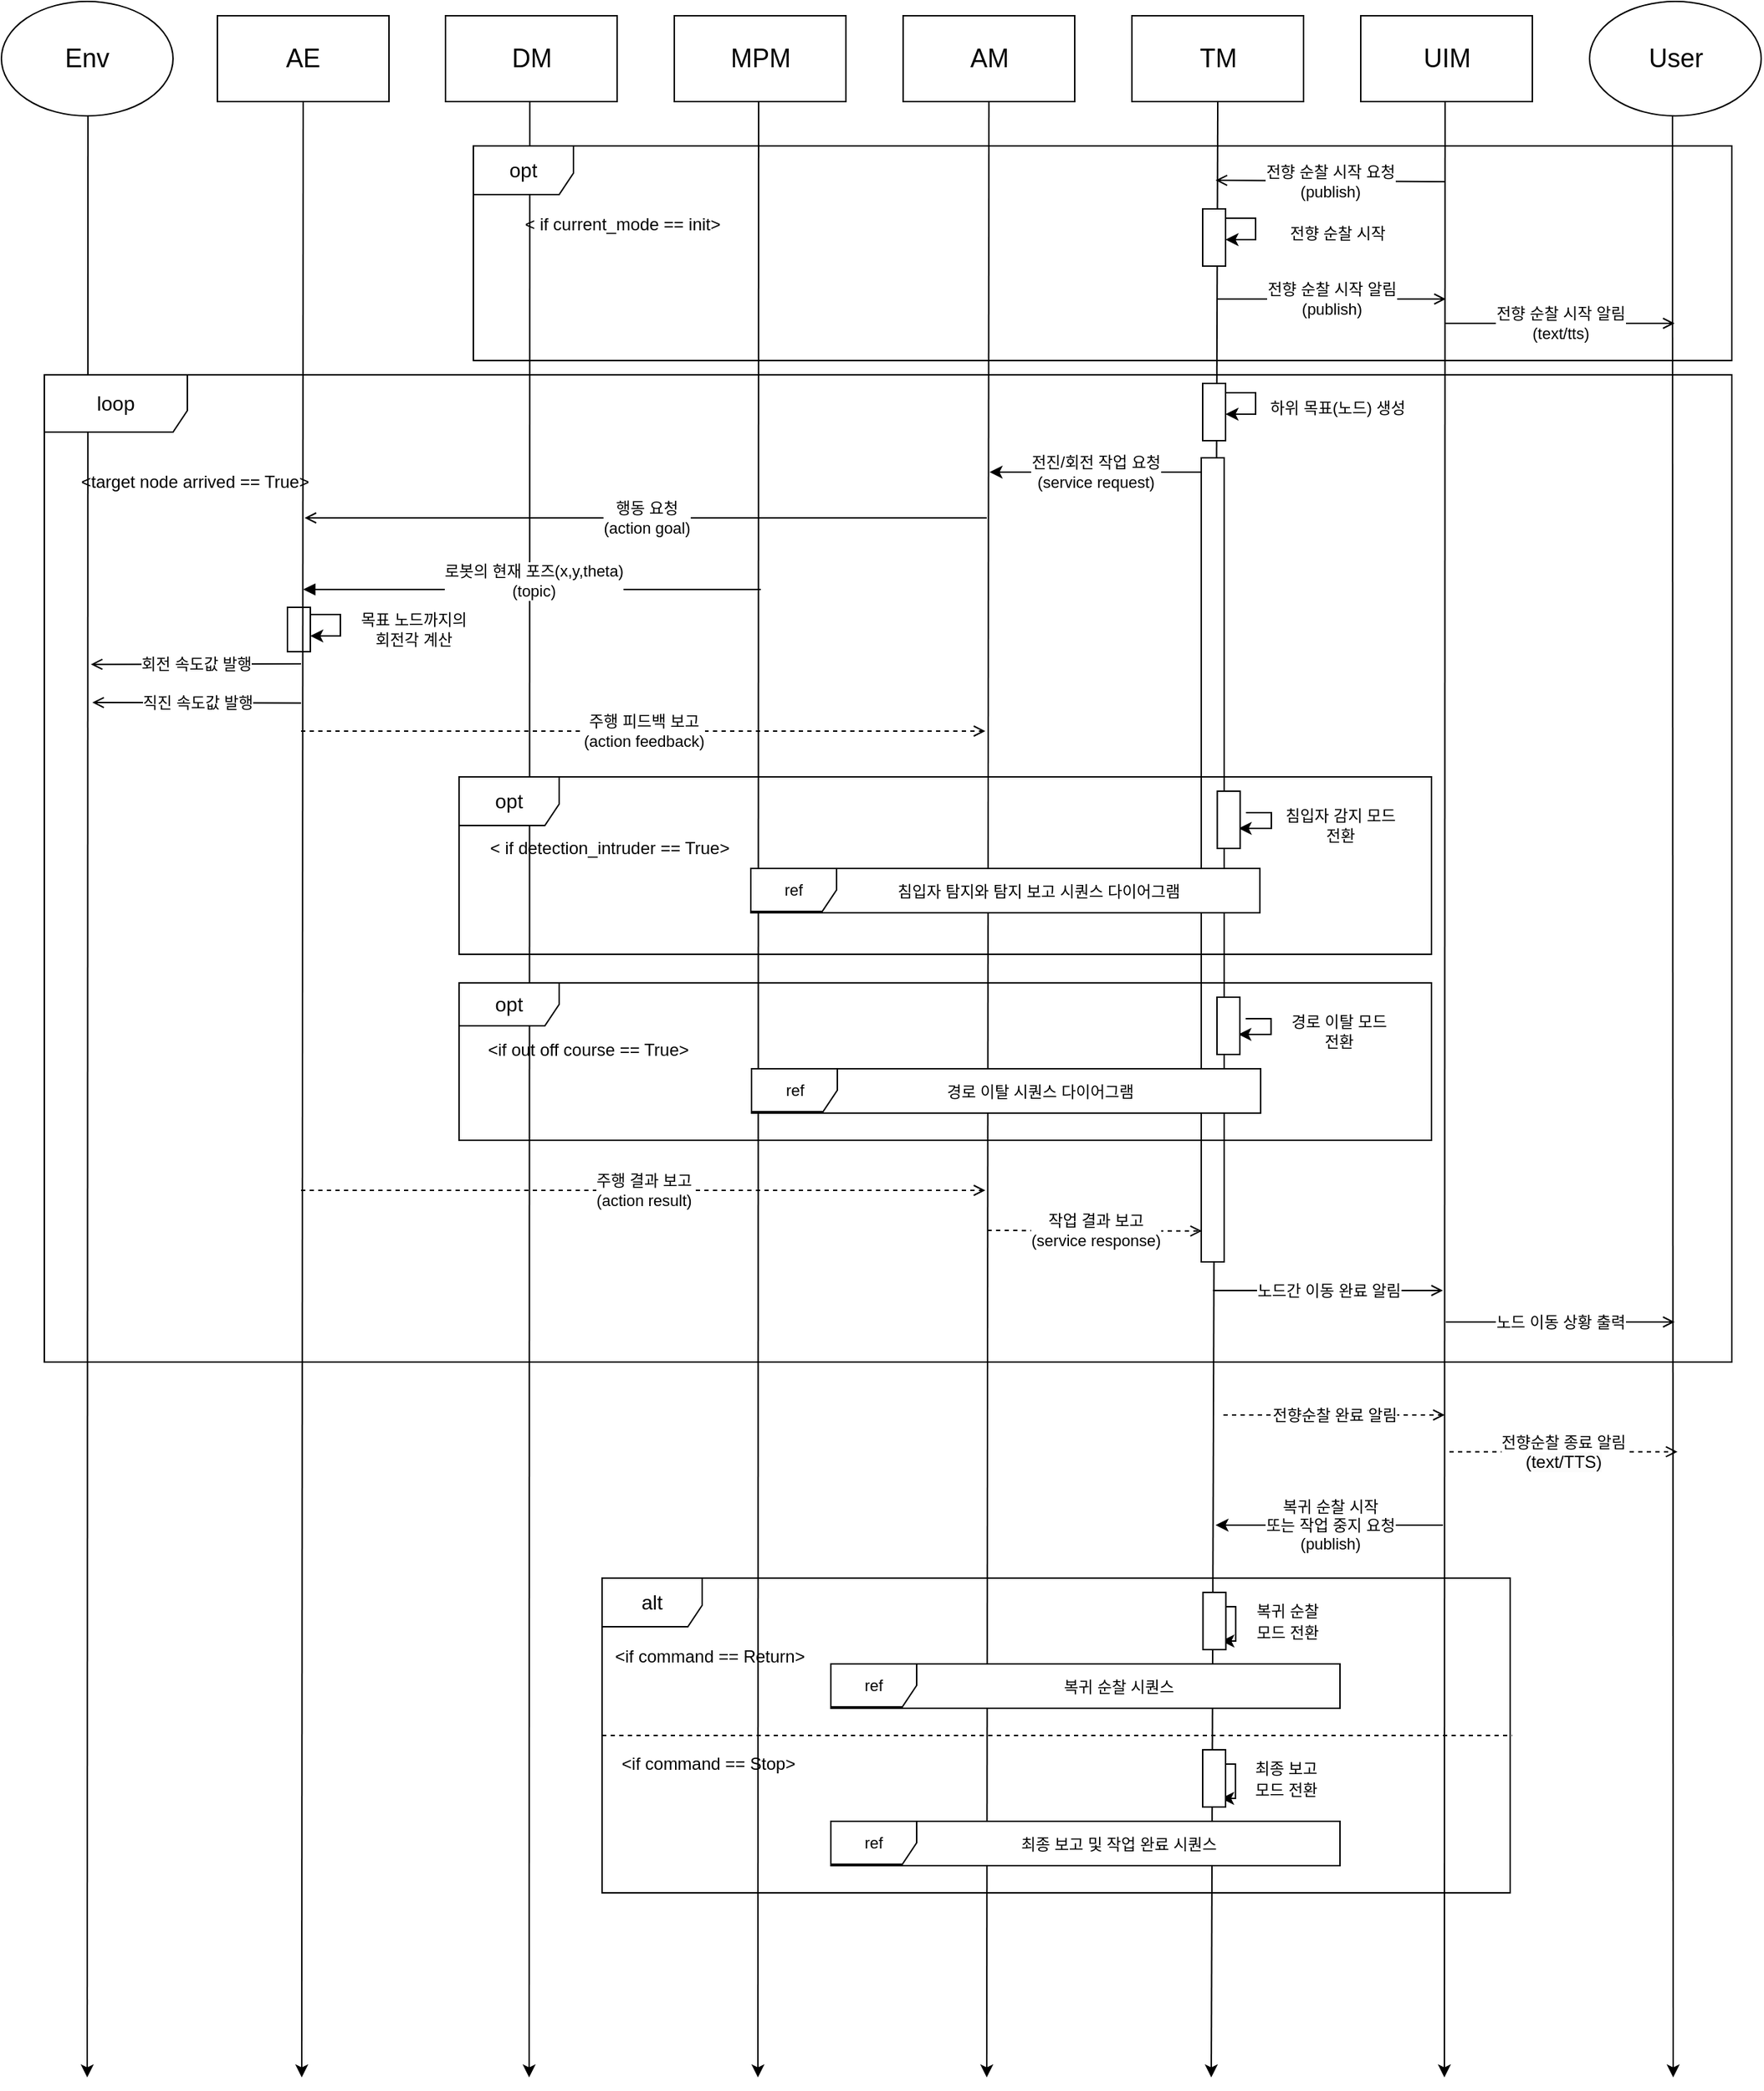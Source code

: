 <mxfile version="23.0.1" type="google">
  <diagram name="페이지-1" id="aEvHvg_GISMhGPSxpiuL">
    <mxGraphModel grid="1" page="1" gridSize="10" guides="1" tooltips="1" connect="1" arrows="1" fold="1" pageScale="1" pageWidth="1200" pageHeight="1600" math="0" shadow="0">
      <root>
        <mxCell id="0" />
        <mxCell id="1" parent="0" />
        <mxCell id="QVneMH2O7gO1GSNRQY0F-47" value="" style="edgeStyle=none;orthogonalLoop=1;jettySize=auto;html=1;rounded=0;dashed=1;endArrow=open;endFill=0;" edge="1" parent="1">
          <mxGeometry width="100" relative="1" as="geometry">
            <mxPoint x="1072.52" y="1082.74" as="sourcePoint" />
            <mxPoint x="1231.99" y="1082.74" as="targetPoint" />
            <Array as="points" />
          </mxGeometry>
        </mxCell>
        <mxCell id="FISZs5vdLlbENWsGq8DH-76" value="전향순찰 종료 알림&lt;br style=&quot;border-color: var(--border-color); font-size: 12px; background-color: rgb(251, 251, 251);&quot;&gt;&lt;span style=&quot;font-size: 12px; background-color: rgb(251, 251, 251);&quot;&gt;(text/TTS)&lt;/span&gt;" style="edgeLabel;html=1;align=center;verticalAlign=middle;resizable=0;points=[];" connectable="0" vertex="1" parent="QVneMH2O7gO1GSNRQY0F-47">
          <mxGeometry relative="1" as="geometry">
            <mxPoint as="offset" />
          </mxGeometry>
        </mxCell>
        <mxCell id="wB_7CRHb40THPqK0Hq_M-15" value="" style="endArrow=classic;html=1;rounded=0;exitX=0.5;exitY=1;exitDx=0;exitDy=0;" edge="1" parent="1" source="wB_7CRHb40THPqK0Hq_M-5">
          <mxGeometry width="50" height="50" relative="1" as="geometry">
            <mxPoint x="906.942" y="1223.608" as="sourcePoint" />
            <mxPoint x="906" y="1520" as="targetPoint" />
          </mxGeometry>
        </mxCell>
        <mxCell id="wB_7CRHb40THPqK0Hq_M-1" value="&lt;font style=&quot;font-size: 18px;&quot;&gt;Env&lt;/font&gt;" style="ellipse;whiteSpace=wrap;html=1;" vertex="1" parent="1">
          <mxGeometry x="60" y="69" width="120" height="80" as="geometry" />
        </mxCell>
        <mxCell id="wB_7CRHb40THPqK0Hq_M-2" value="&lt;font style=&quot;font-size: 18px;&quot;&gt;DM&lt;/font&gt;" style="rounded=0;whiteSpace=wrap;html=1;" vertex="1" parent="1">
          <mxGeometry x="370.53" y="79" width="120" height="60" as="geometry" />
        </mxCell>
        <mxCell id="wB_7CRHb40THPqK0Hq_M-3" value="&lt;font style=&quot;font-size: 18px;&quot;&gt;MPM&lt;/font&gt;" style="rounded=0;whiteSpace=wrap;html=1;" vertex="1" parent="1">
          <mxGeometry x="530.53" y="79" width="120" height="60" as="geometry" />
        </mxCell>
        <mxCell id="wB_7CRHb40THPqK0Hq_M-4" value="&lt;font style=&quot;font-size: 18px;&quot;&gt;AM&lt;/font&gt;" style="rounded=0;whiteSpace=wrap;html=1;" vertex="1" parent="1">
          <mxGeometry x="690.53" y="79" width="120" height="60" as="geometry" />
        </mxCell>
        <mxCell id="wB_7CRHb40THPqK0Hq_M-5" value="&lt;font style=&quot;font-size: 18px;&quot;&gt;TM&lt;/font&gt;" style="rounded=0;whiteSpace=wrap;html=1;" vertex="1" parent="1">
          <mxGeometry x="850.53" y="79" width="120" height="60" as="geometry" />
        </mxCell>
        <mxCell id="wB_7CRHb40THPqK0Hq_M-6" value="&lt;font style=&quot;font-size: 18px;&quot;&gt;UIM&lt;/font&gt;" style="rounded=0;whiteSpace=wrap;html=1;" vertex="1" parent="1">
          <mxGeometry x="1010.53" y="79" width="120" height="60" as="geometry" />
        </mxCell>
        <mxCell id="wB_7CRHb40THPqK0Hq_M-10" value="&lt;font style=&quot;font-size: 18px;&quot;&gt;User&lt;/font&gt;" style="ellipse;whiteSpace=wrap;html=1;" vertex="1" parent="1">
          <mxGeometry x="1170.53" y="69" width="120" height="80" as="geometry" />
        </mxCell>
        <mxCell id="wB_7CRHb40THPqK0Hq_M-11" value="" style="endArrow=classic;html=1;rounded=0;exitX=0.5;exitY=1;exitDx=0;exitDy=0;" edge="1" parent="1">
          <mxGeometry width="50" height="50" relative="1" as="geometry">
            <mxPoint x="120.53" y="149" as="sourcePoint" />
            <mxPoint x="120" y="1520" as="targetPoint" />
          </mxGeometry>
        </mxCell>
        <mxCell id="wB_7CRHb40THPqK0Hq_M-12" value="" style="endArrow=classic;html=1;rounded=0;" edge="1" parent="1">
          <mxGeometry width="50" height="50" relative="1" as="geometry">
            <mxPoint x="429.47" y="139" as="sourcePoint" />
            <mxPoint x="429" y="1520" as="targetPoint" />
          </mxGeometry>
        </mxCell>
        <mxCell id="wB_7CRHb40THPqK0Hq_M-13" value="" style="endArrow=classic;html=1;rounded=0;" edge="1" parent="1">
          <mxGeometry width="50" height="50" relative="1" as="geometry">
            <mxPoint x="589.47" y="139" as="sourcePoint" />
            <mxPoint x="589" y="1520" as="targetPoint" />
          </mxGeometry>
        </mxCell>
        <mxCell id="wB_7CRHb40THPqK0Hq_M-14" value="" style="endArrow=classic;html=1;rounded=0;exitX=0.5;exitY=1;exitDx=0;exitDy=0;" edge="1" parent="1" source="wB_7CRHb40THPqK0Hq_M-4">
          <mxGeometry width="50" height="50" relative="1" as="geometry">
            <mxPoint x="749" y="374" as="sourcePoint" />
            <mxPoint x="749" y="1520" as="targetPoint" />
          </mxGeometry>
        </mxCell>
        <mxCell id="wB_7CRHb40THPqK0Hq_M-16" value="" style="endArrow=classic;html=1;rounded=0;" edge="1" parent="1">
          <mxGeometry width="50" height="50" relative="1" as="geometry">
            <mxPoint x="1069.47" y="139" as="sourcePoint" />
            <mxPoint x="1069" y="1520" as="targetPoint" />
          </mxGeometry>
        </mxCell>
        <mxCell id="wB_7CRHb40THPqK0Hq_M-17" value="" style="endArrow=classic;html=1;rounded=0;" edge="1" parent="1">
          <mxGeometry width="50" height="50" relative="1" as="geometry">
            <mxPoint x="1228.53" y="149" as="sourcePoint" />
            <mxPoint x="1229" y="1520" as="targetPoint" />
          </mxGeometry>
        </mxCell>
        <mxCell id="UZCSHyJboW_SXkC9PN_b-1" value="" style="endArrow=open;html=1;rounded=0;endFill=0;fontSize=11;" edge="1" parent="1">
          <mxGeometry width="50" height="50" relative="1" as="geometry">
            <mxPoint x="1069" y="195" as="sourcePoint" />
            <mxPoint x="909" y="194" as="targetPoint" />
          </mxGeometry>
        </mxCell>
        <mxCell id="FISZs5vdLlbENWsGq8DH-5" value="전향 순찰 시작 요청&lt;br&gt;(publish)" style="edgeLabel;html=1;align=center;verticalAlign=middle;resizable=0;points=[];fontSize=11;" connectable="0" vertex="1" parent="UZCSHyJboW_SXkC9PN_b-1">
          <mxGeometry relative="1" as="geometry">
            <mxPoint as="offset" />
          </mxGeometry>
        </mxCell>
        <mxCell id="UZCSHyJboW_SXkC9PN_b-5" value="" style="endArrow=open;html=1;rounded=0;endFill=0;fontSize=11;" edge="1" parent="1">
          <mxGeometry width="50" height="50" relative="1" as="geometry">
            <mxPoint x="910" y="277" as="sourcePoint" />
            <mxPoint x="1070" y="277" as="targetPoint" />
          </mxGeometry>
        </mxCell>
        <mxCell id="FISZs5vdLlbENWsGq8DH-8" value="전향 순찰 시작 알림&lt;br&gt;(publish)" style="edgeLabel;html=1;align=center;verticalAlign=middle;resizable=0;points=[];fontSize=11;" connectable="0" vertex="1" parent="UZCSHyJboW_SXkC9PN_b-5">
          <mxGeometry relative="1" as="geometry">
            <mxPoint as="offset" />
          </mxGeometry>
        </mxCell>
        <mxCell id="UZCSHyJboW_SXkC9PN_b-8" value="하위 목표(노드) 생성" style="text;html=1;align=center;verticalAlign=middle;resizable=0;points=[];autosize=1;strokeColor=none;fillColor=none;fontSize=11;" vertex="1" parent="1">
          <mxGeometry x="933.53" y="338" width="120" height="30" as="geometry" />
        </mxCell>
        <mxCell id="UZCSHyJboW_SXkC9PN_b-24" value="&lt;font style=&quot;font-size: 14px;&quot;&gt;loop&lt;/font&gt;" style="shape=umlFrame;whiteSpace=wrap;html=1;pointerEvents=0;width=100;height=40;swimlaneFillColor=none;" vertex="1" parent="1">
          <mxGeometry x="90" y="330" width="1180" height="690" as="geometry" />
        </mxCell>
        <mxCell id="UZCSHyJboW_SXkC9PN_b-32" value="목표 노드까지의&lt;br style=&quot;font-size: 11px;&quot;&gt;회전각 계산" style="text;html=1;align=center;verticalAlign=middle;resizable=0;points=[];autosize=1;strokeColor=none;fillColor=none;fontSize=11;" vertex="1" parent="1">
          <mxGeometry x="298.47" y="488" width="100" height="40" as="geometry" />
        </mxCell>
        <mxCell id="QVneMH2O7gO1GSNRQY0F-21" value="" style="edgeStyle=none;orthogonalLoop=1;jettySize=auto;html=1;rounded=0;dashed=1;endArrow=open;endFill=0;" edge="1" parent="1">
          <mxGeometry width="100" relative="1" as="geometry">
            <mxPoint x="914.47" y="1057" as="sourcePoint" />
            <mxPoint x="1069.26" y="1057.0" as="targetPoint" />
            <Array as="points" />
          </mxGeometry>
        </mxCell>
        <mxCell id="FISZs5vdLlbENWsGq8DH-80" value="전향순찰 완료 알림" style="edgeLabel;html=1;align=center;verticalAlign=middle;resizable=0;points=[];" connectable="0" vertex="1" parent="QVneMH2O7gO1GSNRQY0F-21">
          <mxGeometry relative="1" as="geometry">
            <mxPoint as="offset" />
          </mxGeometry>
        </mxCell>
        <mxCell id="QVneMH2O7gO1GSNRQY0F-25" value="" style="edgeStyle=none;orthogonalLoop=1;jettySize=auto;html=1;rounded=0;" edge="1" parent="1">
          <mxGeometry width="100" relative="1" as="geometry">
            <mxPoint x="909.58" y="1191" as="sourcePoint" />
            <mxPoint x="913.1" y="1215" as="targetPoint" />
            <Array as="points">
              <mxPoint x="923.1" y="1191" />
              <mxPoint x="923.1" y="1215" />
            </Array>
          </mxGeometry>
        </mxCell>
        <mxCell id="QVneMH2O7gO1GSNRQY0F-26" value="&lt;font style=&quot;font-size: 11px;&quot;&gt;복귀 순찰 &lt;br&gt;모드&amp;nbsp;전환&lt;/font&gt;" style="text;html=1;align=center;verticalAlign=middle;resizable=0;points=[];autosize=1;strokeColor=none;fillColor=none;" vertex="1" parent="1">
          <mxGeometry x="923.57" y="1181" width="70" height="40" as="geometry" />
        </mxCell>
        <mxCell id="QVneMH2O7gO1GSNRQY0F-29" value="" style="edgeStyle=none;orthogonalLoop=1;jettySize=auto;html=1;rounded=0;" edge="1" parent="1">
          <mxGeometry width="100" relative="1" as="geometry">
            <mxPoint x="1068.01" y="1134" as="sourcePoint" />
            <mxPoint x="909" y="1134" as="targetPoint" />
            <Array as="points" />
          </mxGeometry>
        </mxCell>
        <mxCell id="FISZs5vdLlbENWsGq8DH-79" value="복귀 순찰 시작 &lt;br&gt;또는 작업 중지 요청&lt;br style=&quot;border-color: var(--border-color);&quot;&gt;(publish)" style="edgeLabel;html=1;align=center;verticalAlign=middle;resizable=0;points=[];" connectable="0" vertex="1" parent="QVneMH2O7gO1GSNRQY0F-29">
          <mxGeometry relative="1" as="geometry">
            <mxPoint as="offset" />
          </mxGeometry>
        </mxCell>
        <mxCell id="QVneMH2O7gO1GSNRQY0F-60" value="" style="html=1;points=[[0,0,0,0,5],[0,1,0,0,-5],[1,0,0,0,5],[1,1,0,0,-5]];perimeter=orthogonalPerimeter;outlineConnect=0;targetShapes=umlLifeline;portConstraint=eastwest;newEdgeStyle={&quot;curved&quot;:0,&quot;rounded&quot;:0};fontSize=11;" vertex="1" parent="1">
          <mxGeometry x="260" y="492.5" width="16" height="31" as="geometry" />
        </mxCell>
        <mxCell id="FiE7DlX3UlrbhXn6fNB0-20" value="" style="edgeStyle=none;orthogonalLoop=1;jettySize=auto;html=1;rounded=0;exitX=1;exitY=0;exitDx=0;exitDy=5;exitPerimeter=0;fontSize=11;" edge="1" parent="1" source="QVneMH2O7gO1GSNRQY0F-60" target="QVneMH2O7gO1GSNRQY0F-60">
          <mxGeometry width="100" relative="1" as="geometry">
            <mxPoint x="295.94" y="560.5" as="sourcePoint" />
            <mxPoint x="296.41" y="580.5" as="targetPoint" />
            <Array as="points">
              <mxPoint x="287" y="497.5" />
              <mxPoint x="297" y="497.5" />
              <mxPoint x="297" y="512.5" />
              <mxPoint x="287" y="512.5" />
              <mxPoint x="277" y="512.5" />
            </Array>
          </mxGeometry>
        </mxCell>
        <mxCell id="RlqboLYPR1MhJmFESY6N-4" value="" style="endArrow=classic;html=1;rounded=0;fontSize=11;" edge="1" parent="1">
          <mxGeometry width="50" height="50" relative="1" as="geometry">
            <mxPoint x="899" y="398" as="sourcePoint" />
            <mxPoint x="751" y="398" as="targetPoint" />
          </mxGeometry>
        </mxCell>
        <mxCell id="FISZs5vdLlbENWsGq8DH-31" value="전진/회전 작업 요청&lt;br style=&quot;border-color: var(--border-color); font-size: 11px;&quot;&gt;(service request)" style="edgeLabel;html=1;align=center;verticalAlign=middle;resizable=0;points=[];fontSize=11;" connectable="0" vertex="1" parent="RlqboLYPR1MhJmFESY6N-4">
          <mxGeometry relative="1" as="geometry">
            <mxPoint as="offset" />
          </mxGeometry>
        </mxCell>
        <mxCell id="FISZs5vdLlbENWsGq8DH-2" value="" style="endArrow=classic;html=1;rounded=0;exitX=0.5;exitY=1;exitDx=0;exitDy=0;" edge="1" parent="1" source="vmQLUEAcbX7TtYTDDAt3-1">
          <mxGeometry width="50" height="50" relative="1" as="geometry">
            <mxPoint x="270.53" y="150" as="sourcePoint" />
            <mxPoint x="270" y="1520" as="targetPoint" />
          </mxGeometry>
        </mxCell>
        <mxCell id="QVneMH2O7gO1GSNRQY0F-67" value="" style="html=1;points=[[0,0,0,0,5],[0,1,0,0,-5],[1,0,0,0,5],[1,1,0,0,-5]];perimeter=orthogonalPerimeter;outlineConnect=0;targetShapes=umlLifeline;portConstraint=eastwest;newEdgeStyle={&quot;curved&quot;:0,&quot;rounded&quot;:0};fontSize=11;" vertex="1" parent="1">
          <mxGeometry x="899" y="388" width="16" height="562" as="geometry" />
        </mxCell>
        <mxCell id="FISZs5vdLlbENWsGq8DH-11" value="" style="endArrow=open;html=1;rounded=0;endFill=0;fontSize=11;" edge="1" parent="1">
          <mxGeometry width="50" height="50" relative="1" as="geometry">
            <mxPoint x="269.53" y="532" as="sourcePoint" />
            <mxPoint x="122.53" y="532.333" as="targetPoint" />
          </mxGeometry>
        </mxCell>
        <mxCell id="FISZs5vdLlbENWsGq8DH-12" value="회전 속도값 발행" style="edgeLabel;html=1;align=center;verticalAlign=middle;resizable=0;points=[];fontSize=11;" connectable="0" vertex="1" parent="FISZs5vdLlbENWsGq8DH-11">
          <mxGeometry relative="1" as="geometry">
            <mxPoint as="offset" />
          </mxGeometry>
        </mxCell>
        <mxCell id="FISZs5vdLlbENWsGq8DH-13" value="" style="endArrow=open;html=1;rounded=0;endFill=0;fontSize=11;" edge="1" parent="1">
          <mxGeometry width="50" height="50" relative="1" as="geometry">
            <mxPoint x="269.53" y="559.42" as="sourcePoint" />
            <mxPoint x="123.53" y="559.003" as="targetPoint" />
          </mxGeometry>
        </mxCell>
        <mxCell id="FISZs5vdLlbENWsGq8DH-14" value="직진 속도값 발행" style="edgeLabel;html=1;align=center;verticalAlign=middle;resizable=0;points=[];fontSize=11;" connectable="0" vertex="1" parent="FISZs5vdLlbENWsGq8DH-13">
          <mxGeometry relative="1" as="geometry">
            <mxPoint as="offset" />
          </mxGeometry>
        </mxCell>
        <mxCell id="FISZs5vdLlbENWsGq8DH-15" value="" style="endArrow=open;html=1;rounded=0;endFill=0;dashed=1;fontSize=11;" edge="1" parent="1">
          <mxGeometry width="50" height="50" relative="1" as="geometry">
            <mxPoint x="749.47" y="928.002" as="sourcePoint" />
            <mxPoint x="899.47" y="928.419" as="targetPoint" />
          </mxGeometry>
        </mxCell>
        <mxCell id="FISZs5vdLlbENWsGq8DH-16" value="&lt;p style=&quot;margin-top: 0pt; margin-bottom: 0pt; margin-left: 0in; direction: ltr; unicode-bidi: embed; font-size: 11px;&quot;&gt;&lt;font style=&quot;font-size: 11px;&quot;&gt;작업 결과 보고&lt;/font&gt;&lt;/p&gt;&lt;p style=&quot;margin-top: 0pt; margin-bottom: 0pt; margin-left: 0in; direction: ltr; unicode-bidi: embed; font-size: 11px;&quot;&gt;&lt;font style=&quot;font-size: 11px;&quot;&gt;(service response)&lt;/font&gt;&lt;/p&gt;" style="edgeLabel;html=1;align=center;verticalAlign=middle;resizable=0;points=[];fontSize=11;" connectable="0" vertex="1" parent="FISZs5vdLlbENWsGq8DH-15">
          <mxGeometry relative="1" as="geometry">
            <mxPoint as="offset" />
          </mxGeometry>
        </mxCell>
        <mxCell id="FISZs5vdLlbENWsGq8DH-21" value="" style="endArrow=open;html=1;rounded=0;exitX=0;exitY=0;exitDx=0;exitDy=5;exitPerimeter=0;endFill=0;dashed=1;fontSize=11;" edge="1" parent="1">
          <mxGeometry width="50" height="50" relative="1" as="geometry">
            <mxPoint x="269.53" y="900" as="sourcePoint" />
            <mxPoint x="748" y="900" as="targetPoint" />
          </mxGeometry>
        </mxCell>
        <mxCell id="FISZs5vdLlbENWsGq8DH-22" value="주행 결과 보고&lt;br style=&quot;font-size: 11px;&quot;&gt;(action result)" style="edgeLabel;html=1;align=center;verticalAlign=middle;resizable=0;points=[];fontSize=11;" connectable="0" vertex="1" parent="FISZs5vdLlbENWsGq8DH-21">
          <mxGeometry relative="1" as="geometry">
            <mxPoint as="offset" />
          </mxGeometry>
        </mxCell>
        <mxCell id="FISZs5vdLlbENWsGq8DH-23" value="" style="endArrow=open;html=1;rounded=0;exitX=0;exitY=0;exitDx=0;exitDy=5;exitPerimeter=0;endFill=0;dashed=1;fontSize=11;" edge="1" parent="1">
          <mxGeometry width="50" height="50" relative="1" as="geometry">
            <mxPoint x="269.53" y="579" as="sourcePoint" />
            <mxPoint x="748" y="579" as="targetPoint" />
          </mxGeometry>
        </mxCell>
        <mxCell id="FISZs5vdLlbENWsGq8DH-24" value="주행 피드백 보고&lt;br style=&quot;font-size: 11px;&quot;&gt;(action feedback)" style="edgeLabel;html=1;align=center;verticalAlign=middle;resizable=0;points=[];fontSize=11;" connectable="0" vertex="1" parent="FISZs5vdLlbENWsGq8DH-23">
          <mxGeometry relative="1" as="geometry">
            <mxPoint as="offset" />
          </mxGeometry>
        </mxCell>
        <mxCell id="FISZs5vdLlbENWsGq8DH-32" value="" style="html=1;points=[[0,0,0,0,5],[0,1,0,0,-5],[1,0,0,0,5],[1,1,0,0,-5]];perimeter=orthogonalPerimeter;outlineConnect=0;targetShapes=umlLifeline;portConstraint=eastwest;newEdgeStyle={&quot;curved&quot;:0,&quot;rounded&quot;:0};fontSize=11;" vertex="1" parent="1">
          <mxGeometry x="900" y="336" width="16" height="40" as="geometry" />
        </mxCell>
        <mxCell id="FISZs5vdLlbENWsGq8DH-33" value="" style="edgeStyle=none;orthogonalLoop=1;jettySize=auto;html=1;rounded=0;exitX=1;exitY=0;exitDx=0;exitDy=5;exitPerimeter=0;fontSize=11;" edge="1" parent="1">
          <mxGeometry width="100" relative="1" as="geometry">
            <mxPoint x="916" y="342.5" as="sourcePoint" />
            <mxPoint x="916" y="357.5" as="targetPoint" />
            <Array as="points">
              <mxPoint x="927" y="342.5" />
              <mxPoint x="937" y="342.5" />
              <mxPoint x="937" y="357.5" />
              <mxPoint x="927" y="357.5" />
              <mxPoint x="917" y="357.5" />
            </Array>
          </mxGeometry>
        </mxCell>
        <mxCell id="FISZs5vdLlbENWsGq8DH-66" value="&amp;lt;target node arrived == True&amp;gt;" style="text;html=1;align=center;verticalAlign=middle;resizable=0;points=[];autosize=1;strokeColor=none;fillColor=none;fontSize=12;" vertex="1" parent="1">
          <mxGeometry x="105" y="390" width="180" height="30" as="geometry" />
        </mxCell>
        <mxCell id="FISZs5vdLlbENWsGq8DH-72" value="" style="edgeStyle=none;orthogonalLoop=1;jettySize=auto;html=1;rounded=0;endArrow=open;endFill=0;" edge="1" parent="1">
          <mxGeometry width="100" relative="1" as="geometry">
            <mxPoint x="907.21" y="970" as="sourcePoint" />
            <mxPoint x="1068" y="970" as="targetPoint" />
            <Array as="points" />
          </mxGeometry>
        </mxCell>
        <mxCell id="FISZs5vdLlbENWsGq8DH-73" value="노드간 이동 완료 알림" style="edgeLabel;html=1;align=center;verticalAlign=middle;resizable=0;points=[];" connectable="0" vertex="1" parent="FISZs5vdLlbENWsGq8DH-72">
          <mxGeometry relative="1" as="geometry">
            <mxPoint as="offset" />
          </mxGeometry>
        </mxCell>
        <mxCell id="FISZs5vdLlbENWsGq8DH-74" value="" style="edgeStyle=none;orthogonalLoop=1;jettySize=auto;html=1;rounded=0;endArrow=open;endFill=0;" edge="1" parent="1">
          <mxGeometry width="100" relative="1" as="geometry">
            <mxPoint x="1070" y="992" as="sourcePoint" />
            <mxPoint x="1230" y="992" as="targetPoint" />
            <Array as="points" />
          </mxGeometry>
        </mxCell>
        <mxCell id="FISZs5vdLlbENWsGq8DH-75" value="노드 이동 상황 출력" style="edgeLabel;html=1;align=center;verticalAlign=middle;resizable=0;points=[];" connectable="0" vertex="1" parent="FISZs5vdLlbENWsGq8DH-74">
          <mxGeometry relative="1" as="geometry">
            <mxPoint as="offset" />
          </mxGeometry>
        </mxCell>
        <mxCell id="QVneMH2O7gO1GSNRQY0F-53" value="" style="html=1;points=[[0,0,0,0,5],[0,1,0,0,-5],[1,0,0,0,5],[1,1,0,0,-5]];perimeter=orthogonalPerimeter;outlineConnect=0;targetShapes=umlLifeline;portConstraint=eastwest;newEdgeStyle={&quot;curved&quot;:0,&quot;rounded&quot;:0};" vertex="1" parent="1">
          <mxGeometry x="900.21" y="1181" width="16" height="40" as="geometry" />
        </mxCell>
        <mxCell id="FISZs5vdLlbENWsGq8DH-81" value="&lt;font style=&quot;font-size: 14px;&quot;&gt;alt&lt;/font&gt;" style="shape=umlFrame;whiteSpace=wrap;html=1;pointerEvents=0;width=70;height=34;fontSize=11;" vertex="1" parent="1">
          <mxGeometry x="480" y="1171" width="635" height="220" as="geometry" />
        </mxCell>
        <mxCell id="FISZs5vdLlbENWsGq8DH-82" value="&amp;lt;if command == Return&amp;gt;" style="text;html=1;align=center;verticalAlign=middle;resizable=0;points=[];autosize=1;strokeColor=none;fillColor=none;fontSize=12;" vertex="1" parent="1">
          <mxGeometry x="475" y="1211" width="160" height="30" as="geometry" />
        </mxCell>
        <mxCell id="FISZs5vdLlbENWsGq8DH-84" value="" style="endArrow=none;dashed=1;html=1;rounded=0;exitX=0.002;exitY=0.619;exitDx=0;exitDy=0;exitPerimeter=0;entryX=1.002;entryY=0.653;entryDx=0;entryDy=0;entryPerimeter=0;" edge="1" parent="1">
          <mxGeometry width="50" height="50" relative="1" as="geometry">
            <mxPoint x="480" y="1281" as="sourcePoint" />
            <mxPoint x="1116.36" y="1281" as="targetPoint" />
          </mxGeometry>
        </mxCell>
        <mxCell id="FISZs5vdLlbENWsGq8DH-85" value="&amp;lt;if command == Stop&amp;gt;" style="text;html=1;align=center;verticalAlign=middle;resizable=0;points=[];autosize=1;strokeColor=none;fillColor=none;fontSize=12;" vertex="1" parent="1">
          <mxGeometry x="484" y="1286" width="140" height="30" as="geometry" />
        </mxCell>
        <mxCell id="FISZs5vdLlbENWsGq8DH-86" value="ref" style="shape=umlFrame;whiteSpace=wrap;html=1;pointerEvents=0;fillColor=default;fillStyle=solid;gradientColor=none;swimlaneFillColor=default;fontSize=11;" vertex="1" parent="1">
          <mxGeometry x="640" y="1341" width="356" height="31" as="geometry" />
        </mxCell>
        <mxCell id="FISZs5vdLlbENWsGq8DH-87" value="최종 보고 및 작업 완료 시퀀스" style="text;html=1;align=center;verticalAlign=middle;resizable=0;points=[];autosize=1;strokeColor=none;fillColor=none;fontSize=11;" vertex="1" parent="1">
          <mxGeometry x="756.0" y="1342" width="170" height="30" as="geometry" />
        </mxCell>
        <mxCell id="FISZs5vdLlbENWsGq8DH-88" value="ref" style="shape=umlFrame;whiteSpace=wrap;html=1;pointerEvents=0;fillColor=default;fillStyle=solid;gradientColor=none;swimlaneFillColor=default;fontSize=11;" vertex="1" parent="1">
          <mxGeometry x="640" y="1231" width="356" height="31" as="geometry" />
        </mxCell>
        <mxCell id="FISZs5vdLlbENWsGq8DH-89" value="복귀 순찰 시퀀스" style="text;html=1;align=center;verticalAlign=middle;resizable=0;points=[];autosize=1;strokeColor=none;fillColor=none;fontSize=11;" vertex="1" parent="1">
          <mxGeometry x="786.0" y="1232" width="110" height="30" as="geometry" />
        </mxCell>
        <mxCell id="FISZs5vdLlbENWsGq8DH-90" value="" style="edgeStyle=none;orthogonalLoop=1;jettySize=auto;html=1;rounded=0;" edge="1" parent="1">
          <mxGeometry width="100" relative="1" as="geometry">
            <mxPoint x="909.37" y="1301" as="sourcePoint" />
            <mxPoint x="912.89" y="1325" as="targetPoint" />
            <Array as="points">
              <mxPoint x="922.89" y="1301" />
              <mxPoint x="922.89" y="1325" />
            </Array>
          </mxGeometry>
        </mxCell>
        <mxCell id="FISZs5vdLlbENWsGq8DH-91" value="&lt;font style=&quot;font-size: 11px;&quot;&gt;최종 보고&lt;br&gt;모드&amp;nbsp;전환&lt;/font&gt;" style="text;html=1;align=center;verticalAlign=middle;resizable=0;points=[];autosize=1;strokeColor=none;fillColor=none;" vertex="1" parent="1">
          <mxGeometry x="923.36" y="1291" width="70" height="40" as="geometry" />
        </mxCell>
        <mxCell id="FISZs5vdLlbENWsGq8DH-92" value="" style="html=1;points=[[0,0,0,0,5],[0,1,0,0,-5],[1,0,0,0,5],[1,1,0,0,-5]];perimeter=orthogonalPerimeter;outlineConnect=0;targetShapes=umlLifeline;portConstraint=eastwest;newEdgeStyle={&quot;curved&quot;:0,&quot;rounded&quot;:0};" vertex="1" parent="1">
          <mxGeometry x="900" y="1291" width="16" height="40" as="geometry" />
        </mxCell>
        <mxCell id="FISZs5vdLlbENWsGq8DH-96" value="&lt;span style=&quot;font-size: 14px;&quot;&gt;opt&lt;/span&gt;" style="shape=umlFrame;whiteSpace=wrap;html=1;pointerEvents=0;width=70;height=34;fontSize=11;" vertex="1" parent="1">
          <mxGeometry x="390" y="170" width="880" height="150" as="geometry" />
        </mxCell>
        <mxCell id="FISZs5vdLlbENWsGq8DH-97" value="&amp;lt; if current_mode == init&amp;gt;" style="text;html=1;align=center;verticalAlign=middle;resizable=0;points=[];autosize=1;strokeColor=none;fillColor=none;fontSize=12;" vertex="1" parent="1">
          <mxGeometry x="414" y="210" width="160" height="30" as="geometry" />
        </mxCell>
        <mxCell id="FISZs5vdLlbENWsGq8DH-103" value="전향 순찰 시작" style="text;html=1;align=center;verticalAlign=middle;resizable=0;points=[];autosize=1;strokeColor=none;fillColor=none;fontSize=11;" vertex="1" parent="1">
          <mxGeometry x="943.53" y="216" width="100" height="30" as="geometry" />
        </mxCell>
        <mxCell id="FISZs5vdLlbENWsGq8DH-104" value="" style="html=1;points=[[0,0,0,0,5],[0,1,0,0,-5],[1,0,0,0,5],[1,1,0,0,-5]];perimeter=orthogonalPerimeter;outlineConnect=0;targetShapes=umlLifeline;portConstraint=eastwest;newEdgeStyle={&quot;curved&quot;:0,&quot;rounded&quot;:0};fontSize=11;" vertex="1" parent="1">
          <mxGeometry x="900" y="214" width="16" height="40" as="geometry" />
        </mxCell>
        <mxCell id="FISZs5vdLlbENWsGq8DH-105" value="" style="edgeStyle=none;orthogonalLoop=1;jettySize=auto;html=1;rounded=0;exitX=1;exitY=0;exitDx=0;exitDy=5;exitPerimeter=0;fontSize=11;" edge="1" parent="1">
          <mxGeometry width="100" relative="1" as="geometry">
            <mxPoint x="916" y="220.5" as="sourcePoint" />
            <mxPoint x="916" y="235.5" as="targetPoint" />
            <Array as="points">
              <mxPoint x="927" y="220.5" />
              <mxPoint x="937" y="220.5" />
              <mxPoint x="937" y="235.5" />
              <mxPoint x="927" y="235.5" />
              <mxPoint x="917" y="235.5" />
            </Array>
          </mxGeometry>
        </mxCell>
        <mxCell id="vmQLUEAcbX7TtYTDDAt3-1" value="&lt;span style=&quot;font-size: 18px;&quot;&gt;AE&lt;/span&gt;" style="rounded=0;whiteSpace=wrap;html=1;" vertex="1" parent="1">
          <mxGeometry x="211" y="79" width="120" height="60" as="geometry" />
        </mxCell>
        <mxCell id="vmQLUEAcbX7TtYTDDAt3-7" value="" style="endArrow=open;html=1;rounded=0;exitX=0;exitY=0;exitDx=0;exitDy=5;exitPerimeter=0;endFill=0;fontSize=11;" edge="1" parent="1">
          <mxGeometry width="50" height="50" relative="1" as="geometry">
            <mxPoint x="749" y="430" as="sourcePoint" />
            <mxPoint x="272" y="430" as="targetPoint" />
          </mxGeometry>
        </mxCell>
        <mxCell id="vmQLUEAcbX7TtYTDDAt3-8" value="행동 요청&lt;br style=&quot;font-size: 11px;&quot;&gt;(action goal)" style="edgeLabel;html=1;align=center;verticalAlign=middle;resizable=0;points=[];fontSize=11;" connectable="0" vertex="1" parent="vmQLUEAcbX7TtYTDDAt3-7">
          <mxGeometry relative="1" as="geometry">
            <mxPoint as="offset" />
          </mxGeometry>
        </mxCell>
        <mxCell id="vmQLUEAcbX7TtYTDDAt3-9" value="" style="edgeStyle=none;orthogonalLoop=1;jettySize=auto;html=1;rounded=0;endArrow=block;endFill=1;fontSize=11;" edge="1" parent="1">
          <mxGeometry width="100" relative="1" as="geometry">
            <mxPoint x="591" y="480" as="sourcePoint" />
            <mxPoint x="271" y="480" as="targetPoint" />
            <Array as="points" />
          </mxGeometry>
        </mxCell>
        <mxCell id="vmQLUEAcbX7TtYTDDAt3-10" value="로봇의 현재 포즈(x,y,theta)&lt;br&gt;(topic)" style="edgeLabel;html=1;align=center;verticalAlign=middle;resizable=0;points=[];fontSize=11;" connectable="0" vertex="1" parent="vmQLUEAcbX7TtYTDDAt3-9">
          <mxGeometry relative="1" as="geometry">
            <mxPoint x="1" y="-6" as="offset" />
          </mxGeometry>
        </mxCell>
        <mxCell id="GXg8So45MzNYiJ6lVS2A-1" value="" style="endArrow=open;html=1;rounded=0;endFill=0;fontSize=11;" edge="1" parent="1">
          <mxGeometry width="50" height="50" relative="1" as="geometry">
            <mxPoint x="1070" y="294" as="sourcePoint" />
            <mxPoint x="1230" y="294" as="targetPoint" />
          </mxGeometry>
        </mxCell>
        <mxCell id="GXg8So45MzNYiJ6lVS2A-2" value="전향 순찰 시작 알림&lt;br&gt;(text/tts)" style="edgeLabel;html=1;align=center;verticalAlign=middle;resizable=0;points=[];fontSize=11;" connectable="0" vertex="1" parent="GXg8So45MzNYiJ6lVS2A-1">
          <mxGeometry relative="1" as="geometry">
            <mxPoint as="offset" />
          </mxGeometry>
        </mxCell>
        <mxCell id="GXg8So45MzNYiJ6lVS2A-6" value="&lt;span style=&quot;font-size: 11px; background-color: rgb(255, 255, 255);&quot;&gt;&lt;br style=&quot;font-size: 11px;&quot;&gt;&lt;/span&gt;" style="text;html=1;align=center;verticalAlign=middle;resizable=0;points=[];autosize=1;strokeColor=none;fillColor=none;fontSize=11;" vertex="1" parent="1">
          <mxGeometry x="515" y="686" width="20" height="30" as="geometry" />
        </mxCell>
        <mxCell id="GXg8So45MzNYiJ6lVS2A-7" value="" style="edgeStyle=none;orthogonalLoop=1;jettySize=auto;html=1;rounded=0;fontSize=11;" edge="1" parent="1">
          <mxGeometry width="100" relative="1" as="geometry">
            <mxPoint x="930.27" y="636" as="sourcePoint" />
            <mxPoint x="925.21" y="647" as="targetPoint" />
            <Array as="points">
              <mxPoint x="948" y="636" />
              <mxPoint x="948" y="647" />
            </Array>
          </mxGeometry>
        </mxCell>
        <mxCell id="GXg8So45MzNYiJ6lVS2A-8" value="침입자 감지 모드&lt;br style=&quot;font-size: 11px;&quot;&gt;전환" style="text;html=1;align=center;verticalAlign=middle;resizable=0;points=[];autosize=1;strokeColor=none;fillColor=none;fontSize=11;" vertex="1" parent="1">
          <mxGeometry x="940.53" y="625" width="110" height="40" as="geometry" />
        </mxCell>
        <mxCell id="GXg8So45MzNYiJ6lVS2A-9" value="&lt;font style=&quot;font-size: 14px;&quot;&gt;opt&lt;/font&gt;" style="shape=umlFrame;whiteSpace=wrap;html=1;pointerEvents=0;width=70;height=34;fontSize=11;" vertex="1" parent="1">
          <mxGeometry x="380" y="611" width="680" height="124" as="geometry" />
        </mxCell>
        <mxCell id="GXg8So45MzNYiJ6lVS2A-10" value="ref" style="shape=umlFrame;whiteSpace=wrap;html=1;pointerEvents=0;fillColor=default;fillStyle=solid;gradientColor=none;swimlaneFillColor=default;fontSize=11;" vertex="1" parent="1">
          <mxGeometry x="584" y="675" width="356" height="31" as="geometry" />
        </mxCell>
        <mxCell id="GXg8So45MzNYiJ6lVS2A-11" value="침입자 탐지와 탐지 보고 시퀀스 다이어그램" style="text;html=1;align=center;verticalAlign=middle;resizable=0;points=[];autosize=1;strokeColor=none;fillColor=none;fontSize=11;" vertex="1" parent="1">
          <mxGeometry x="665" y="676" width="240" height="30" as="geometry" />
        </mxCell>
        <mxCell id="GXg8So45MzNYiJ6lVS2A-12" value="&amp;lt; if detection_intruder == True&amp;gt;" style="text;html=1;align=center;verticalAlign=middle;resizable=0;points=[];autosize=1;strokeColor=none;fillColor=none;fontSize=12;" vertex="1" parent="1">
          <mxGeometry x="390" y="646" width="190" height="30" as="geometry" />
        </mxCell>
        <mxCell id="GXg8So45MzNYiJ6lVS2A-13" value="&lt;font style=&quot;font-size: 14px;&quot;&gt;opt&lt;/font&gt;" style="shape=umlFrame;whiteSpace=wrap;html=1;pointerEvents=0;width=70;height=30;fontSize=11;" vertex="1" parent="1">
          <mxGeometry x="380" y="755" width="680" height="110" as="geometry" />
        </mxCell>
        <mxCell id="GXg8So45MzNYiJ6lVS2A-14" value="" style="html=1;points=[[0,0,0,0,5],[0,1,0,0,-5],[1,0,0,0,5],[1,1,0,0,-5]];perimeter=orthogonalPerimeter;outlineConnect=0;targetShapes=umlLifeline;portConstraint=eastwest;newEdgeStyle={&quot;curved&quot;:0,&quot;rounded&quot;:0};fontSize=11;" vertex="1" parent="1">
          <mxGeometry x="910.21" y="621" width="16" height="40" as="geometry" />
        </mxCell>
        <mxCell id="GXg8So45MzNYiJ6lVS2A-15" value="ref" style="shape=umlFrame;whiteSpace=wrap;html=1;pointerEvents=0;fillColor=default;fillStyle=solid;gradientColor=none;swimlaneFillColor=default;fontSize=11;" vertex="1" parent="1">
          <mxGeometry x="584.53" y="815" width="356" height="31" as="geometry" />
        </mxCell>
        <mxCell id="GXg8So45MzNYiJ6lVS2A-16" value="경로 이탈 시퀀스 다이어그램" style="text;html=1;align=center;verticalAlign=middle;resizable=0;points=[];autosize=1;strokeColor=none;fillColor=none;fontSize=11;" vertex="1" parent="1">
          <mxGeometry x="705.53" y="816" width="160" height="30" as="geometry" />
        </mxCell>
        <mxCell id="GXg8So45MzNYiJ6lVS2A-17" value="&amp;lt;if out off course == True&amp;gt;" style="text;html=1;align=center;verticalAlign=middle;resizable=0;points=[];autosize=1;strokeColor=none;fillColor=none;fontSize=12;" vertex="1" parent="1">
          <mxGeometry x="390" y="787" width="160" height="30" as="geometry" />
        </mxCell>
        <mxCell id="GXg8So45MzNYiJ6lVS2A-18" value="" style="edgeStyle=none;orthogonalLoop=1;jettySize=auto;html=1;rounded=0;fontSize=11;" edge="1" parent="1">
          <mxGeometry width="100" relative="1" as="geometry">
            <mxPoint x="930.06" y="780" as="sourcePoint" />
            <mxPoint x="925" y="791" as="targetPoint" />
            <Array as="points">
              <mxPoint x="947.79" y="780" />
              <mxPoint x="947.79" y="791" />
            </Array>
          </mxGeometry>
        </mxCell>
        <mxCell id="GXg8So45MzNYiJ6lVS2A-19" value="경로 이탈 모드&lt;br style=&quot;font-size: 11px;&quot;&gt;전환" style="text;html=1;align=center;verticalAlign=middle;resizable=0;points=[];autosize=1;strokeColor=none;fillColor=none;fontSize=11;" vertex="1" parent="1">
          <mxGeometry x="945.32" y="769" width="100" height="40" as="geometry" />
        </mxCell>
        <mxCell id="GXg8So45MzNYiJ6lVS2A-20" value="" style="html=1;points=[[0,0,0,0,5],[0,1,0,0,-5],[1,0,0,0,5],[1,1,0,0,-5]];perimeter=orthogonalPerimeter;outlineConnect=0;targetShapes=umlLifeline;portConstraint=eastwest;newEdgeStyle={&quot;curved&quot;:0,&quot;rounded&quot;:0};fontSize=11;" vertex="1" parent="1">
          <mxGeometry x="910" y="765" width="16" height="40" as="geometry" />
        </mxCell>
      </root>
    </mxGraphModel>
  </diagram>
</mxfile>

